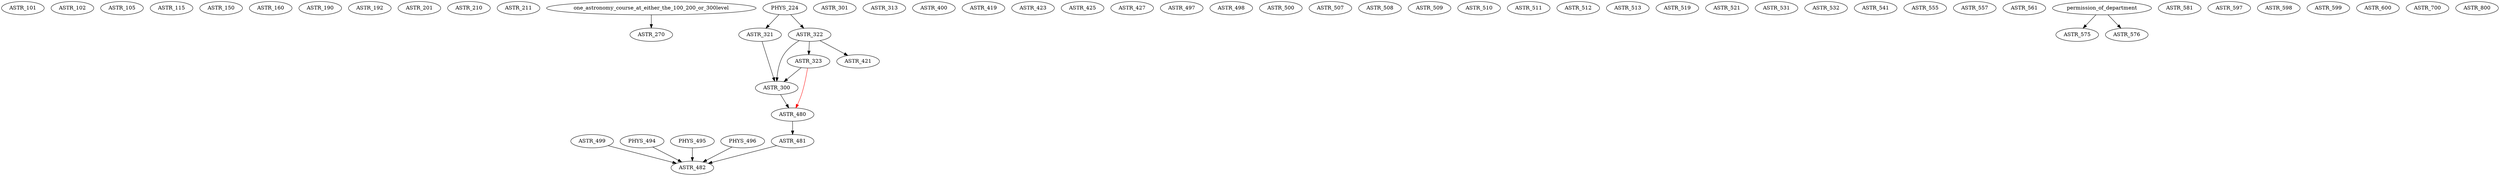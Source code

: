 digraph G {
    ASTR_101;
    ASTR_102;
    ASTR_105;
    ASTR_115;
    ASTR_150;
    ASTR_160;
    ASTR_190;
    ASTR_192;
    ASTR_201;
    ASTR_210;
    ASTR_211;
    edge [color=black];
    one_astronomy_course_at_either_the_100_200_or_300level -> ASTR_270;
    edge [color=black];
    ASTR_321 -> ASTR_300;
    ASTR_322 -> ASTR_300;
    ASTR_323 -> ASTR_300;
    ASTR_301;
    ASTR_313;
    edge [color=black];
    PHYS_224 -> ASTR_321;
    edge [color=black];
    PHYS_224 -> ASTR_322;
    edge [color=black];
    ASTR_322 -> ASTR_323;
    ASTR_400;
    ASTR_419;
    edge [color=black];
    ASTR_322 -> ASTR_421;
    ASTR_423;
    ASTR_425;
    ASTR_427;
    edge [color=black];
    ASTR_300 -> ASTR_480;
    edge [color=red];
    ASTR_323 -> ASTR_480;
    edge [color=black];
    ASTR_480 -> ASTR_481;
    edge [color=black];
    ASTR_481 -> ASTR_482;
    ASTR_499 -> ASTR_482;
    PHYS_494 -> ASTR_482;
    PHYS_495 -> ASTR_482;
    PHYS_496 -> ASTR_482;
    ASTR_497;
    ASTR_498;
    ASTR_499;
    ASTR_500;
    ASTR_507;
    ASTR_508;
    ASTR_509;
    ASTR_510;
    ASTR_511;
    ASTR_512;
    ASTR_513;
    ASTR_519;
    ASTR_521;
    ASTR_531;
    ASTR_532;
    ASTR_541;
    ASTR_555;
    ASTR_557;
    ASTR_561;
    edge [color=black];
    permission_of_department -> ASTR_575;
    edge [color=black];
    permission_of_department -> ASTR_576;
    ASTR_581;
    ASTR_597;
    ASTR_598;
    ASTR_599;
    ASTR_600;
    ASTR_700;
    ASTR_800;
}
